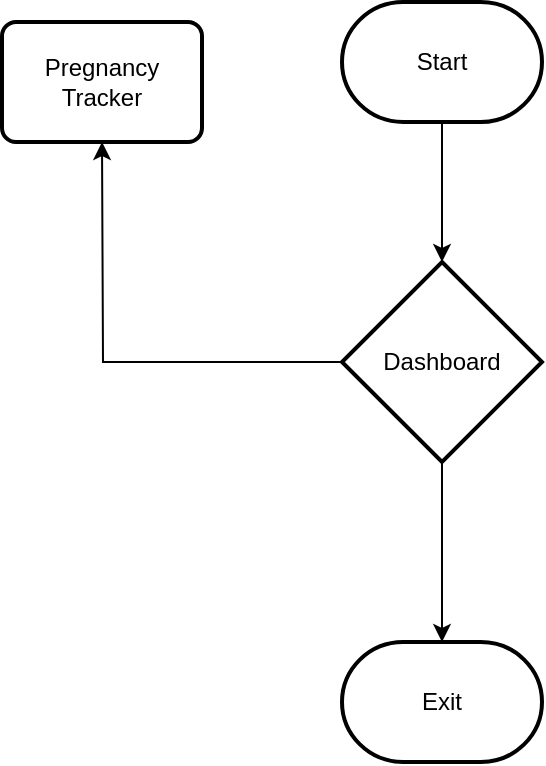 <mxfile version="22.1.18" type="device">
  <diagram name="Page-1" id="52a04d89-c75d-2922-d76d-85b35f80e030">
    <mxGraphModel dx="1434" dy="836" grid="1" gridSize="10" guides="1" tooltips="1" connect="1" arrows="1" fold="1" page="1" pageScale="1" pageWidth="1100" pageHeight="850" background="none" math="0" shadow="0">
      <root>
        <mxCell id="0" />
        <mxCell id="1" parent="0" />
        <mxCell id="yICxhFcHqYL37P6pbiV4-13" style="edgeStyle=orthogonalEdgeStyle;rounded=0;orthogonalLoop=1;jettySize=auto;html=1;" parent="1" source="yICxhFcHqYL37P6pbiV4-1" edge="1">
          <mxGeometry relative="1" as="geometry">
            <mxPoint x="360" y="340" as="targetPoint" />
          </mxGeometry>
        </mxCell>
        <mxCell id="yICxhFcHqYL37P6pbiV4-1" value="Dashboard" style="strokeWidth=2;html=1;shape=mxgraph.flowchart.decision;whiteSpace=wrap;" parent="1" vertex="1">
          <mxGeometry x="480" y="400" width="100" height="100" as="geometry" />
        </mxCell>
        <mxCell id="yICxhFcHqYL37P6pbiV4-3" value="Start" style="strokeWidth=2;html=1;shape=mxgraph.flowchart.terminator;whiteSpace=wrap;" parent="1" vertex="1">
          <mxGeometry x="480" y="270" width="100" height="60" as="geometry" />
        </mxCell>
        <mxCell id="yICxhFcHqYL37P6pbiV4-9" value="Exit" style="strokeWidth=2;html=1;shape=mxgraph.flowchart.terminator;whiteSpace=wrap;" parent="1" vertex="1">
          <mxGeometry x="480" y="590" width="100" height="60" as="geometry" />
        </mxCell>
        <mxCell id="yICxhFcHqYL37P6pbiV4-12" style="edgeStyle=orthogonalEdgeStyle;rounded=0;orthogonalLoop=1;jettySize=auto;html=1;exitX=0.5;exitY=1;exitDx=0;exitDy=0;entryX=0.5;entryY=0;entryDx=0;entryDy=0;entryPerimeter=0;exitPerimeter=0;" parent="1" source="yICxhFcHqYL37P6pbiV4-3" target="yICxhFcHqYL37P6pbiV4-1" edge="1">
          <mxGeometry relative="1" as="geometry">
            <mxPoint x="530" y="340" as="sourcePoint" />
          </mxGeometry>
        </mxCell>
        <mxCell id="yICxhFcHqYL37P6pbiV4-15" style="edgeStyle=orthogonalEdgeStyle;rounded=0;orthogonalLoop=1;jettySize=auto;html=1;exitX=0.5;exitY=1;exitDx=0;exitDy=0;exitPerimeter=0;entryX=0.5;entryY=0;entryDx=0;entryDy=0;entryPerimeter=0;" parent="1" source="yICxhFcHqYL37P6pbiV4-1" target="yICxhFcHqYL37P6pbiV4-9" edge="1">
          <mxGeometry relative="1" as="geometry" />
        </mxCell>
        <mxCell id="TucelSz4Zb9XIzv4mlKw-1" value="Pregnancy Tracker" style="rounded=1;whiteSpace=wrap;html=1;absoluteArcSize=1;arcSize=14;strokeWidth=2;" vertex="1" parent="1">
          <mxGeometry x="310" y="280" width="100" height="60" as="geometry" />
        </mxCell>
      </root>
    </mxGraphModel>
  </diagram>
</mxfile>
